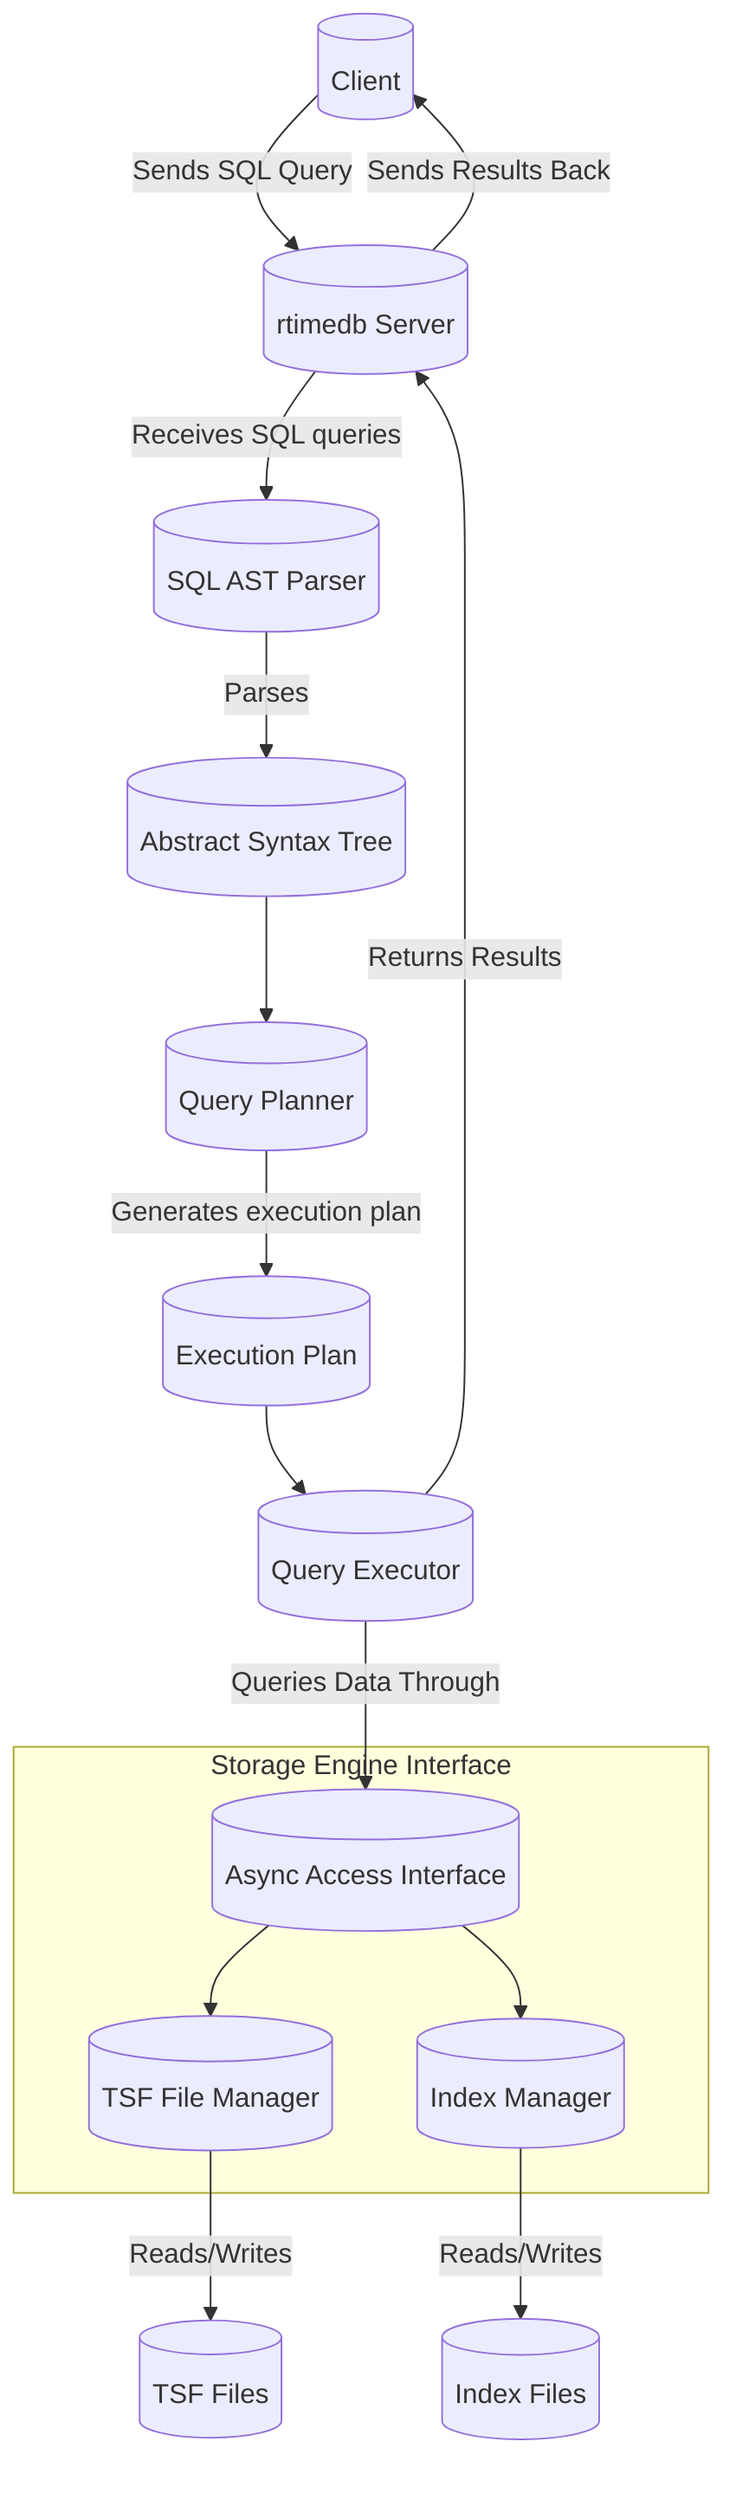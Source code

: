 graph TD;
    Client[("Client")] -->|Sends SQL Query| rtimedb[("rtimedb Server")]
    rtimedb -->|Receives SQL queries| SQLParser[("SQL AST Parser")]
    SQLParser -->|Parses| AST[("Abstract Syntax Tree")]
    AST --> Planner[("Query Planner")]
    Planner -->|Generates execution plan| Plan[("Execution Plan")]
    Plan --> Executor[("Query Executor")]

    subgraph sei["Storage Engine Interface"]
        Interface[("Async Access Interface")]
        TSFManager[("TSF File Manager")]
        IndexManager[("Index Manager")]
    end

    Interface --> TSFManager
    Interface --> IndexManager

    TSFManager -->|Reads/Writes| TSFFiles[("TSF Files")]
    IndexManager -->|Reads/Writes| IndexFiles[("Index Files")]

    Executor -->|Queries Data Through| Interface

    Executor -->|Returns Results| rtimedb
    rtimedb -->|Sends Results Back| Client